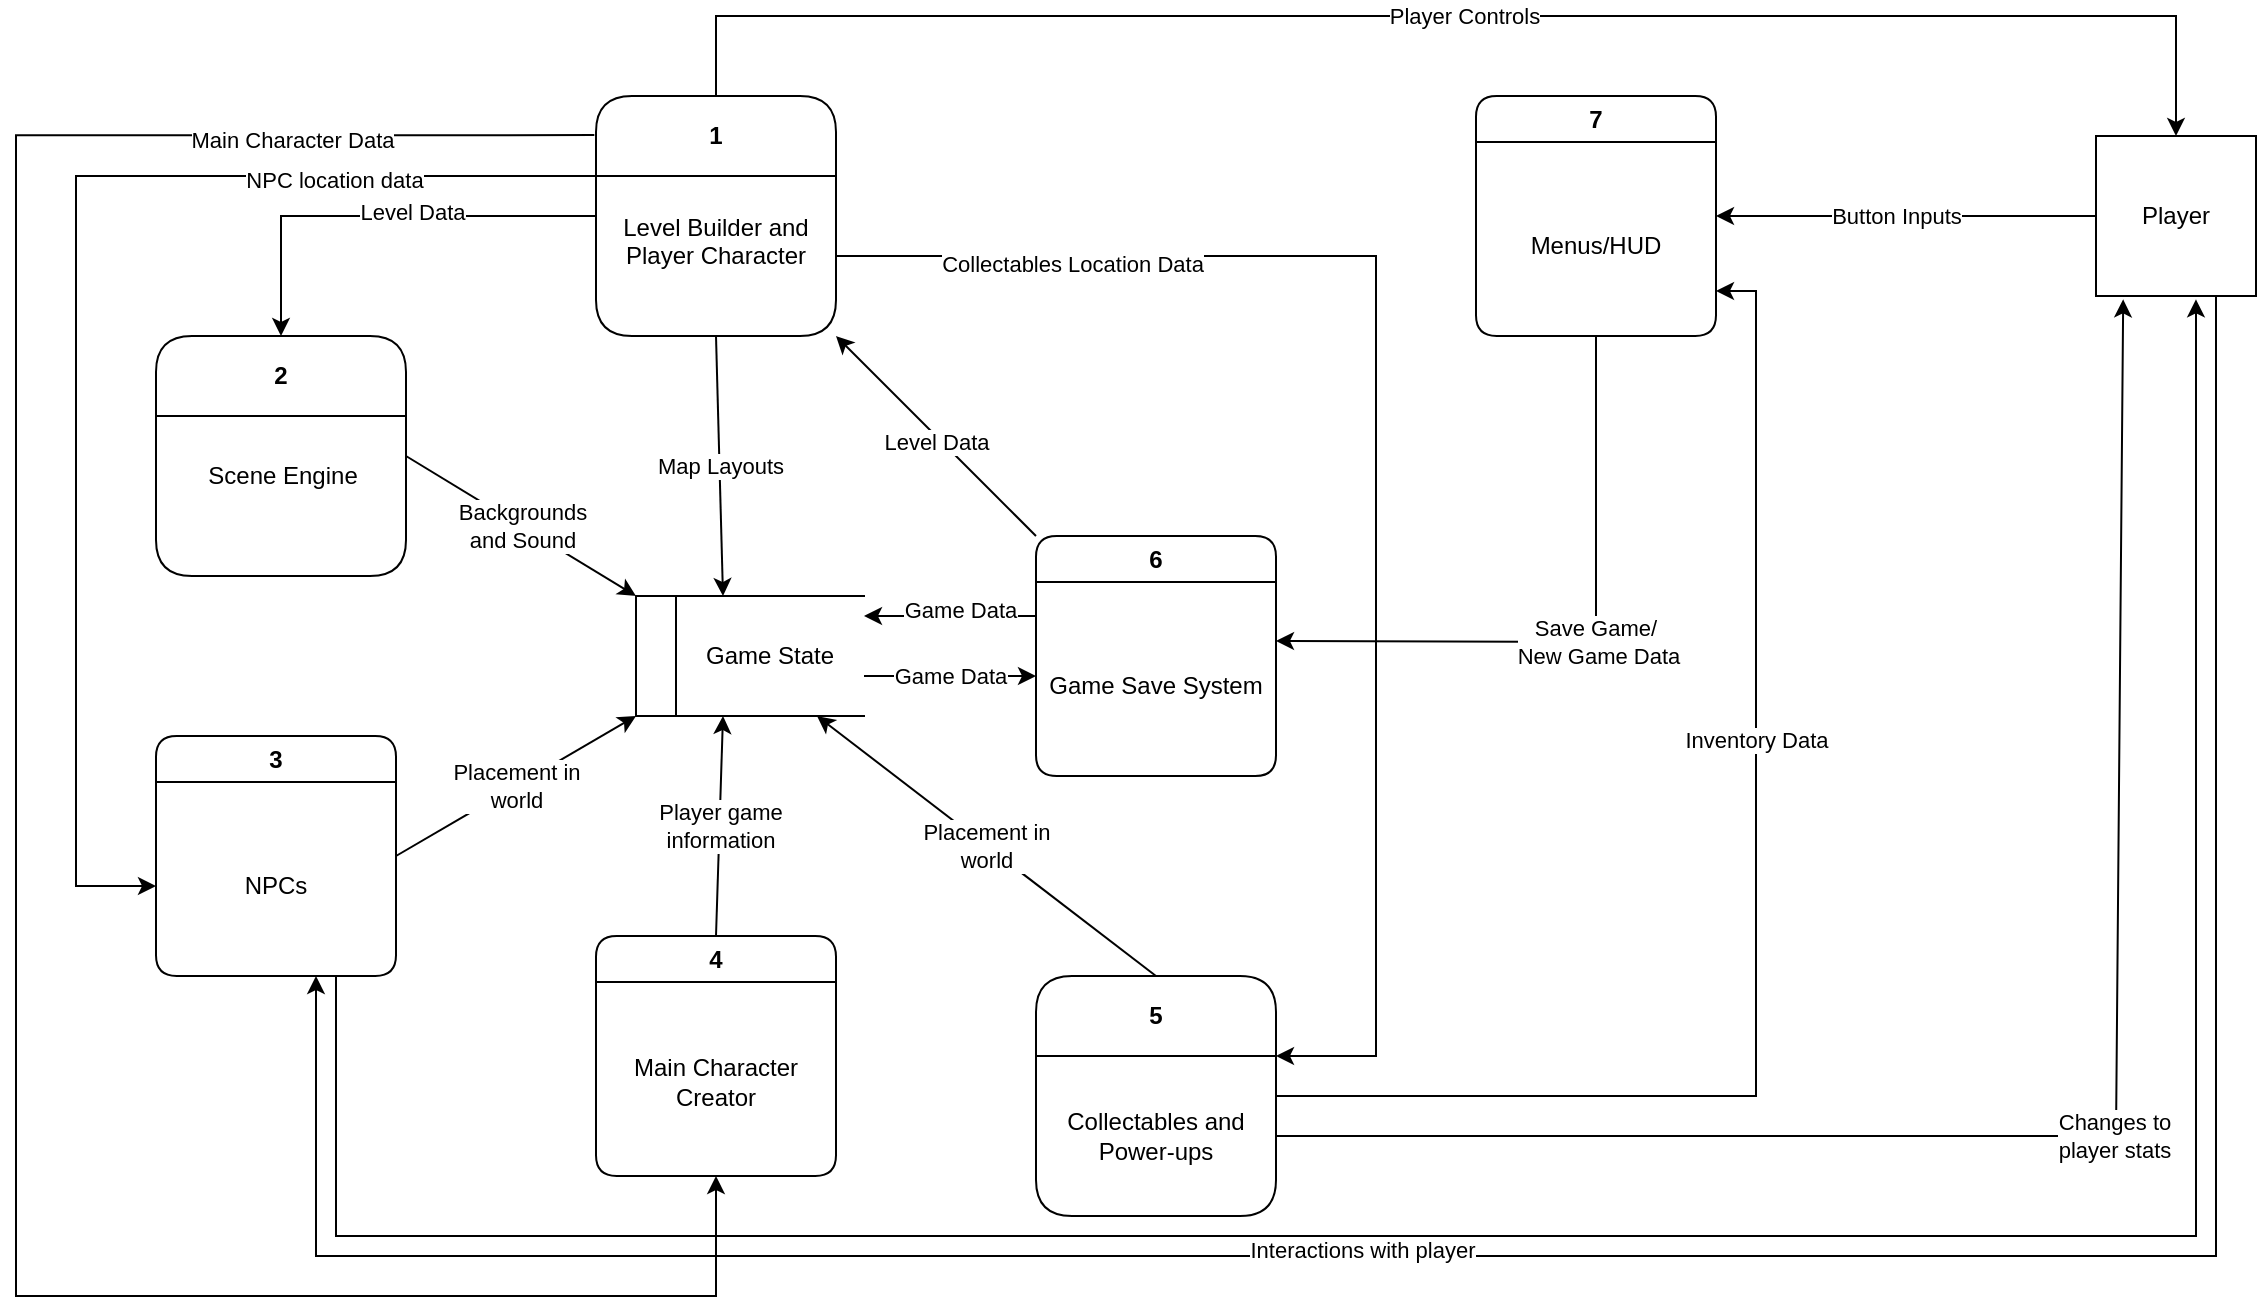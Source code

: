 <mxfile version="26.0.11">
  <diagram id="prtHgNgQTEPvFCAcTncT" name="Page-1">
    <mxGraphModel dx="1400" dy="671" grid="1" gridSize="10" guides="1" tooltips="1" connect="1" arrows="0" fold="1" page="1" pageScale="1" pageWidth="827" pageHeight="1169" background="#ffffff" math="0" shadow="0">
      <root>
        <mxCell id="0" />
        <mxCell id="1" parent="0" />
        <mxCell id="unYESbmv829yri3Gk-PX-1" value="1" style="swimlane;whiteSpace=wrap;html=1;startSize=40;rounded=1;" vertex="1" parent="1">
          <mxGeometry x="340" y="120" width="120" height="120" as="geometry" />
        </mxCell>
        <mxCell id="unYESbmv829yri3Gk-PX-66" value="&lt;div&gt;Level Builder and&lt;/div&gt;&lt;div&gt;Player Character&lt;br&gt;&lt;/div&gt;&lt;div&gt;&lt;br&gt;&lt;/div&gt;" style="text;html=1;align=center;verticalAlign=middle;whiteSpace=wrap;rounded=0;" vertex="1" parent="unYESbmv829yri3Gk-PX-1">
          <mxGeometry y="40" width="120" height="80" as="geometry" />
        </mxCell>
        <mxCell id="unYESbmv829yri3Gk-PX-3" value="2" style="swimlane;whiteSpace=wrap;html=1;startSize=40;rounded=1;" vertex="1" parent="1">
          <mxGeometry x="120" y="240" width="125" height="120" as="geometry" />
        </mxCell>
        <mxCell id="unYESbmv829yri3Gk-PX-64" value="Scene Engine" style="text;html=1;align=center;verticalAlign=middle;resizable=0;points=[];autosize=1;strokeColor=none;fillColor=none;" vertex="1" parent="unYESbmv829yri3Gk-PX-3">
          <mxGeometry x="12.5" y="55" width="100" height="30" as="geometry" />
        </mxCell>
        <mxCell id="unYESbmv829yri3Gk-PX-4" value="3" style="swimlane;whiteSpace=wrap;html=1;rounded=1;" vertex="1" parent="1">
          <mxGeometry x="120" y="440" width="120" height="120" as="geometry" />
        </mxCell>
        <mxCell id="unYESbmv829yri3Gk-PX-68" value="NPCs" style="text;html=1;align=center;verticalAlign=middle;whiteSpace=wrap;rounded=0;" vertex="1" parent="unYESbmv829yri3Gk-PX-4">
          <mxGeometry y="30" width="120" height="90" as="geometry" />
        </mxCell>
        <mxCell id="unYESbmv829yri3Gk-PX-5" value="4" style="swimlane;whiteSpace=wrap;html=1;rounded=1;" vertex="1" parent="1">
          <mxGeometry x="340" y="540" width="120" height="120" as="geometry" />
        </mxCell>
        <mxCell id="unYESbmv829yri3Gk-PX-69" value="&lt;div&gt;Main Character Creator&lt;/div&gt;" style="text;html=1;align=center;verticalAlign=middle;whiteSpace=wrap;rounded=0;" vertex="1" parent="unYESbmv829yri3Gk-PX-5">
          <mxGeometry y="25" width="120" height="95" as="geometry" />
        </mxCell>
        <mxCell id="unYESbmv829yri3Gk-PX-6" value="6" style="swimlane;whiteSpace=wrap;html=1;rounded=1;startSize=23;" vertex="1" parent="1">
          <mxGeometry x="560" y="340" width="120" height="120" as="geometry" />
        </mxCell>
        <mxCell id="unYESbmv829yri3Gk-PX-71" value="Game Save System" style="text;html=1;align=center;verticalAlign=middle;whiteSpace=wrap;rounded=0;" vertex="1" parent="unYESbmv829yri3Gk-PX-6">
          <mxGeometry y="30" width="120" height="90" as="geometry" />
        </mxCell>
        <mxCell id="unYESbmv829yri3Gk-PX-8" value="7" style="swimlane;whiteSpace=wrap;html=1;rounded=1;" vertex="1" parent="1">
          <mxGeometry x="780" y="120" width="120" height="120" as="geometry" />
        </mxCell>
        <mxCell id="unYESbmv829yri3Gk-PX-72" value="Menus/HUD" style="text;html=1;align=center;verticalAlign=middle;whiteSpace=wrap;rounded=1;" vertex="1" parent="unYESbmv829yri3Gk-PX-8">
          <mxGeometry y="30" width="120" height="90" as="geometry" />
        </mxCell>
        <mxCell id="unYESbmv829yri3Gk-PX-17" value="Player" style="whiteSpace=wrap;html=1;aspect=fixed;" vertex="1" parent="1">
          <mxGeometry x="1090" y="140" width="80" height="80" as="geometry" />
        </mxCell>
        <mxCell id="unYESbmv829yri3Gk-PX-22" value="" style="endArrow=classic;html=1;rounded=0;exitX=0;exitY=0.5;exitDx=0;exitDy=0;entryX=1;entryY=0.5;entryDx=0;entryDy=0;" edge="1" parent="1" source="unYESbmv829yri3Gk-PX-17" target="unYESbmv829yri3Gk-PX-8">
          <mxGeometry width="50" height="50" relative="1" as="geometry">
            <mxPoint x="740" y="460" as="sourcePoint" />
            <mxPoint x="790" y="410" as="targetPoint" />
          </mxGeometry>
        </mxCell>
        <mxCell id="unYESbmv829yri3Gk-PX-96" value="Button Inputs" style="edgeLabel;html=1;align=center;verticalAlign=middle;resizable=0;points=[];" vertex="1" connectable="0" parent="unYESbmv829yri3Gk-PX-22">
          <mxGeometry x="0.057" relative="1" as="geometry">
            <mxPoint as="offset" />
          </mxGeometry>
        </mxCell>
        <mxCell id="unYESbmv829yri3Gk-PX-24" value="" style="endArrow=classic;html=1;rounded=0;exitX=0.5;exitY=0;exitDx=0;exitDy=0;entryX=0.5;entryY=0;entryDx=0;entryDy=0;" edge="1" parent="1" source="unYESbmv829yri3Gk-PX-1" target="unYESbmv829yri3Gk-PX-17">
          <mxGeometry relative="1" as="geometry">
            <mxPoint x="790" y="350" as="sourcePoint" />
            <mxPoint x="890" y="350" as="targetPoint" />
            <Array as="points">
              <mxPoint x="400" y="80" />
              <mxPoint x="1130" y="80" />
            </Array>
          </mxGeometry>
        </mxCell>
        <mxCell id="unYESbmv829yri3Gk-PX-25" value="Player Controls" style="edgeLabel;resizable=0;html=1;;align=center;verticalAlign=middle;" connectable="0" vertex="1" parent="unYESbmv829yri3Gk-PX-24">
          <mxGeometry relative="1" as="geometry">
            <mxPoint x="-1" as="offset" />
          </mxGeometry>
        </mxCell>
        <mxCell id="unYESbmv829yri3Gk-PX-29" value="" style="endArrow=classic;html=1;rounded=0;exitX=0.5;exitY=1;exitDx=0;exitDy=0;entryX=0;entryY=0.75;entryDx=0;entryDy=0;" edge="1" parent="1" source="unYESbmv829yri3Gk-PX-1" target="unYESbmv829yri3Gk-PX-80">
          <mxGeometry relative="1" as="geometry">
            <mxPoint x="580" y="380" as="sourcePoint" />
            <mxPoint x="400" y="360" as="targetPoint" />
          </mxGeometry>
        </mxCell>
        <mxCell id="unYESbmv829yri3Gk-PX-30" value="Map Layouts" style="edgeLabel;resizable=0;html=1;;align=center;verticalAlign=middle;" connectable="0" vertex="1" parent="unYESbmv829yri3Gk-PX-29">
          <mxGeometry relative="1" as="geometry" />
        </mxCell>
        <mxCell id="unYESbmv829yri3Gk-PX-32" value="" style="endArrow=classic;html=1;rounded=0;exitX=1;exitY=0.5;exitDx=0;exitDy=0;entryX=0;entryY=1;entryDx=0;entryDy=0;" edge="1" parent="1" source="unYESbmv829yri3Gk-PX-3" target="unYESbmv829yri3Gk-PX-79">
          <mxGeometry relative="1" as="geometry">
            <mxPoint x="490" y="410" as="sourcePoint" />
            <mxPoint x="360" y="380" as="targetPoint" />
          </mxGeometry>
        </mxCell>
        <mxCell id="unYESbmv829yri3Gk-PX-33" value="&lt;div&gt;Backgrounds&lt;/div&gt;&lt;div&gt;and Sound&lt;br&gt;&lt;/div&gt;" style="edgeLabel;resizable=0;html=1;;align=center;verticalAlign=middle;" connectable="0" vertex="1" parent="unYESbmv829yri3Gk-PX-32">
          <mxGeometry relative="1" as="geometry" />
        </mxCell>
        <mxCell id="unYESbmv829yri3Gk-PX-35" value="" style="endArrow=classic;html=1;rounded=0;exitX=0.5;exitY=0;exitDx=0;exitDy=0;entryX=1;entryY=0.75;entryDx=0;entryDy=0;" edge="1" parent="1" source="unYESbmv829yri3Gk-PX-5" target="unYESbmv829yri3Gk-PX-80">
          <mxGeometry relative="1" as="geometry">
            <mxPoint x="550" y="500" as="sourcePoint" />
            <mxPoint x="400" y="440" as="targetPoint" />
          </mxGeometry>
        </mxCell>
        <mxCell id="unYESbmv829yri3Gk-PX-36" value="&lt;div&gt;Player game&lt;/div&gt;&lt;div&gt;information&lt;br&gt;&lt;/div&gt;" style="edgeLabel;resizable=0;html=1;;align=center;verticalAlign=middle;" connectable="0" vertex="1" parent="unYESbmv829yri3Gk-PX-35">
          <mxGeometry relative="1" as="geometry" />
        </mxCell>
        <mxCell id="unYESbmv829yri3Gk-PX-40" value="" style="endArrow=classic;html=1;rounded=0;exitX=0.5;exitY=0;exitDx=0;exitDy=0;entryX=0;entryY=0.5;entryDx=0;entryDy=0;" edge="1" parent="1">
          <mxGeometry relative="1" as="geometry">
            <mxPoint x="474" y="410" as="sourcePoint" />
            <mxPoint x="560" y="410" as="targetPoint" />
          </mxGeometry>
        </mxCell>
        <mxCell id="unYESbmv829yri3Gk-PX-41" value="Game Data" style="edgeLabel;resizable=0;html=1;;align=center;verticalAlign=middle;" connectable="0" vertex="1" parent="unYESbmv829yri3Gk-PX-40">
          <mxGeometry relative="1" as="geometry" />
        </mxCell>
        <mxCell id="unYESbmv829yri3Gk-PX-43" value="" style="endArrow=classic;html=1;rounded=0;exitX=0.75;exitY=1;exitDx=0;exitDy=0;entryX=0.625;entryY=1.021;entryDx=0;entryDy=0;entryPerimeter=0;" edge="1" parent="1" source="unYESbmv829yri3Gk-PX-4" target="unYESbmv829yri3Gk-PX-17">
          <mxGeometry width="50" height="50" relative="1" as="geometry">
            <mxPoint x="570" y="680" as="sourcePoint" />
            <mxPoint x="620" y="630" as="targetPoint" />
            <Array as="points">
              <mxPoint x="210" y="690" />
              <mxPoint x="1140" y="690" />
            </Array>
          </mxGeometry>
        </mxCell>
        <mxCell id="unYESbmv829yri3Gk-PX-44" value="" style="endArrow=classic;html=1;rounded=0;exitX=0.75;exitY=1;exitDx=0;exitDy=0;" edge="1" parent="1" source="unYESbmv829yri3Gk-PX-17">
          <mxGeometry width="50" height="50" relative="1" as="geometry">
            <mxPoint x="830" y="450" as="sourcePoint" />
            <mxPoint x="200" y="560" as="targetPoint" />
            <Array as="points">
              <mxPoint x="1150" y="700" />
              <mxPoint x="830" y="700" />
              <mxPoint x="200" y="700" />
            </Array>
          </mxGeometry>
        </mxCell>
        <mxCell id="unYESbmv829yri3Gk-PX-61" value="Interactions with player" style="edgeLabel;html=1;align=center;verticalAlign=middle;resizable=0;points=[];" vertex="1" connectable="0" parent="unYESbmv829yri3Gk-PX-44">
          <mxGeometry x="0.156" y="-3" relative="1" as="geometry">
            <mxPoint as="offset" />
          </mxGeometry>
        </mxCell>
        <mxCell id="unYESbmv829yri3Gk-PX-94" style="edgeStyle=orthogonalEdgeStyle;rounded=0;orthogonalLoop=1;jettySize=auto;html=1;exitX=1;exitY=0.25;exitDx=0;exitDy=0;entryX=1;entryY=0.75;entryDx=0;entryDy=0;" edge="1" parent="1" source="unYESbmv829yri3Gk-PX-70" target="unYESbmv829yri3Gk-PX-72">
          <mxGeometry relative="1" as="geometry">
            <Array as="points">
              <mxPoint x="920" y="620" />
              <mxPoint x="920" y="218" />
            </Array>
          </mxGeometry>
        </mxCell>
        <mxCell id="unYESbmv829yri3Gk-PX-95" value="Inventory Data" style="edgeLabel;html=1;align=center;verticalAlign=middle;resizable=0;points=[];" vertex="1" connectable="0" parent="unYESbmv829yri3Gk-PX-94">
          <mxGeometry x="0.263" relative="1" as="geometry">
            <mxPoint as="offset" />
          </mxGeometry>
        </mxCell>
        <mxCell id="unYESbmv829yri3Gk-PX-46" value="5" style="swimlane;whiteSpace=wrap;html=1;startSize=40;rounded=1;" vertex="1" parent="1">
          <mxGeometry x="560" y="560" width="120" height="120" as="geometry" />
        </mxCell>
        <mxCell id="unYESbmv829yri3Gk-PX-70" value="&lt;div&gt;Collectables and&lt;/div&gt;&lt;div&gt;Power-ups&lt;br&gt;&lt;/div&gt;" style="text;html=1;align=center;verticalAlign=middle;whiteSpace=wrap;rounded=0;" vertex="1" parent="unYESbmv829yri3Gk-PX-46">
          <mxGeometry y="40" width="120" height="80" as="geometry" />
        </mxCell>
        <mxCell id="unYESbmv829yri3Gk-PX-48" value="" style="endArrow=classic;html=1;rounded=0;entryX=1;entryY=0.25;entryDx=0;entryDy=0;exitX=0.5;exitY=0;exitDx=0;exitDy=0;" edge="1" parent="1" source="unYESbmv829yri3Gk-PX-46" target="unYESbmv829yri3Gk-PX-80">
          <mxGeometry relative="1" as="geometry">
            <mxPoint x="510" y="560" as="sourcePoint" />
            <mxPoint x="440" y="420" as="targetPoint" />
          </mxGeometry>
        </mxCell>
        <mxCell id="unYESbmv829yri3Gk-PX-49" value="&lt;div&gt;Placement in&lt;/div&gt;&lt;div&gt;world&lt;br&gt;&lt;/div&gt;" style="edgeLabel;resizable=0;html=1;;align=center;verticalAlign=middle;" connectable="0" vertex="1" parent="unYESbmv829yri3Gk-PX-48">
          <mxGeometry relative="1" as="geometry" />
        </mxCell>
        <mxCell id="unYESbmv829yri3Gk-PX-57" value="" style="endArrow=classic;html=1;rounded=0;exitX=1;exitY=0.5;exitDx=0;exitDy=0;entryX=0.17;entryY=1.021;entryDx=0;entryDy=0;entryPerimeter=0;" edge="1" parent="1" source="unYESbmv829yri3Gk-PX-70" target="unYESbmv829yri3Gk-PX-17">
          <mxGeometry relative="1" as="geometry">
            <mxPoint x="710" y="510" as="sourcePoint" />
            <mxPoint x="810" y="510" as="targetPoint" />
            <Array as="points">
              <mxPoint x="1100" y="640" />
            </Array>
          </mxGeometry>
        </mxCell>
        <mxCell id="unYESbmv829yri3Gk-PX-58" value="&lt;div&gt;Changes to&lt;/div&gt;&lt;div&gt;player stats&lt;br&gt;&lt;/div&gt;" style="edgeLabel;resizable=0;html=1;;align=center;verticalAlign=middle;" connectable="0" vertex="1" parent="unYESbmv829yri3Gk-PX-57">
          <mxGeometry relative="1" as="geometry" />
        </mxCell>
        <mxCell id="unYESbmv829yri3Gk-PX-77" value="" style="endArrow=classic;html=1;rounded=0;exitX=1;exitY=0.5;exitDx=0;exitDy=0;entryX=1;entryY=1;entryDx=0;entryDy=0;" edge="1" parent="1" source="unYESbmv829yri3Gk-PX-4" target="unYESbmv829yri3Gk-PX-79">
          <mxGeometry relative="1" as="geometry">
            <mxPoint x="240" y="500" as="sourcePoint" />
            <mxPoint x="330" y="361" as="targetPoint" />
          </mxGeometry>
        </mxCell>
        <mxCell id="unYESbmv829yri3Gk-PX-78" value="&lt;div&gt;Placement in&lt;/div&gt;&lt;div&gt;world&lt;br&gt;&lt;/div&gt;" style="edgeLabel;resizable=0;html=1;;align=center;verticalAlign=middle;" connectable="0" vertex="1" parent="unYESbmv829yri3Gk-PX-77">
          <mxGeometry relative="1" as="geometry" />
        </mxCell>
        <mxCell id="unYESbmv829yri3Gk-PX-79" value="" style="shape=partialRectangle;whiteSpace=wrap;html=1;bottom=1;right=1;left=1;top=0;fillColor=none;routingCenterX=-0.5;direction=south;" vertex="1" parent="1">
          <mxGeometry x="360" y="370" width="54" height="60" as="geometry" />
        </mxCell>
        <mxCell id="unYESbmv829yri3Gk-PX-80" value="Game State" style="shape=partialRectangle;whiteSpace=wrap;html=1;bottom=1;right=1;left=1;top=0;fillColor=none;routingCenterX=-0.5;direction=south;" vertex="1" parent="1">
          <mxGeometry x="380" y="370" width="94" height="60" as="geometry" />
        </mxCell>
        <mxCell id="unYESbmv829yri3Gk-PX-81" value="" style="endArrow=classic;html=1;rounded=0;exitX=0;exitY=0;exitDx=0;exitDy=0;entryX=0;entryY=0;entryDx=0;entryDy=0;" edge="1" parent="1">
          <mxGeometry width="50" height="50" relative="1" as="geometry">
            <mxPoint x="560.0" y="380" as="sourcePoint" />
            <mxPoint x="474" y="380" as="targetPoint" />
          </mxGeometry>
        </mxCell>
        <mxCell id="unYESbmv829yri3Gk-PX-97" value="Game Data" style="edgeLabel;html=1;align=center;verticalAlign=middle;resizable=0;points=[];" vertex="1" connectable="0" parent="unYESbmv829yri3Gk-PX-81">
          <mxGeometry x="-0.106" y="-3" relative="1" as="geometry">
            <mxPoint as="offset" />
          </mxGeometry>
        </mxCell>
        <mxCell id="unYESbmv829yri3Gk-PX-83" value="" style="endArrow=classic;html=1;rounded=0;exitX=0.5;exitY=1;exitDx=0;exitDy=0;entryX=1;entryY=0.25;entryDx=0;entryDy=0;" edge="1" parent="1" source="unYESbmv829yri3Gk-PX-72" target="unYESbmv829yri3Gk-PX-71">
          <mxGeometry width="50" height="50" relative="1" as="geometry">
            <mxPoint x="670" y="400" as="sourcePoint" />
            <mxPoint x="720" y="350" as="targetPoint" />
            <Array as="points">
              <mxPoint x="840" y="393" />
            </Array>
          </mxGeometry>
        </mxCell>
        <mxCell id="unYESbmv829yri3Gk-PX-84" value="&lt;div&gt;Save Game/&amp;nbsp;&lt;/div&gt;&lt;div&gt;New Game Data&lt;/div&gt;" style="edgeLabel;html=1;align=center;verticalAlign=middle;resizable=0;points=[];" vertex="1" connectable="0" parent="unYESbmv829yri3Gk-PX-83">
          <mxGeometry x="-0.031" y="1" relative="1" as="geometry">
            <mxPoint y="1" as="offset" />
          </mxGeometry>
        </mxCell>
        <mxCell id="unYESbmv829yri3Gk-PX-85" value="" style="endArrow=classic;html=1;rounded=0;exitX=0;exitY=0;exitDx=0;exitDy=0;entryX=1;entryY=1;entryDx=0;entryDy=0;" edge="1" parent="1" source="unYESbmv829yri3Gk-PX-6" target="unYESbmv829yri3Gk-PX-66">
          <mxGeometry width="50" height="50" relative="1" as="geometry">
            <mxPoint x="670" y="400" as="sourcePoint" />
            <mxPoint x="720" y="350" as="targetPoint" />
          </mxGeometry>
        </mxCell>
        <mxCell id="unYESbmv829yri3Gk-PX-86" value="&lt;div&gt;Level Data&lt;br&gt;&lt;/div&gt;" style="edgeLabel;html=1;align=center;verticalAlign=middle;resizable=0;points=[];" vertex="1" connectable="0" parent="unYESbmv829yri3Gk-PX-85">
          <mxGeometry x="-0.018" y="2" relative="1" as="geometry">
            <mxPoint as="offset" />
          </mxGeometry>
        </mxCell>
        <mxCell id="unYESbmv829yri3Gk-PX-88" style="edgeStyle=orthogonalEdgeStyle;rounded=0;orthogonalLoop=1;jettySize=auto;html=1;exitX=0;exitY=0.25;exitDx=0;exitDy=0;entryX=0.5;entryY=0;entryDx=0;entryDy=0;" edge="1" parent="1" source="unYESbmv829yri3Gk-PX-66" target="unYESbmv829yri3Gk-PX-3">
          <mxGeometry relative="1" as="geometry" />
        </mxCell>
        <mxCell id="unYESbmv829yri3Gk-PX-89" value="Level Data" style="edgeLabel;html=1;align=center;verticalAlign=middle;resizable=0;points=[];" vertex="1" connectable="0" parent="unYESbmv829yri3Gk-PX-88">
          <mxGeometry x="-0.155" y="-2" relative="1" as="geometry">
            <mxPoint as="offset" />
          </mxGeometry>
        </mxCell>
        <mxCell id="unYESbmv829yri3Gk-PX-90" style="edgeStyle=orthogonalEdgeStyle;rounded=0;orthogonalLoop=1;jettySize=auto;html=1;exitX=-0.007;exitY=0.163;exitDx=0;exitDy=0;entryX=0.5;entryY=1;entryDx=0;entryDy=0;exitPerimeter=0;" edge="1" parent="1" source="unYESbmv829yri3Gk-PX-1" target="unYESbmv829yri3Gk-PX-69">
          <mxGeometry relative="1" as="geometry">
            <Array as="points">
              <mxPoint x="50" y="140" />
              <mxPoint x="50" y="720" />
              <mxPoint x="400" y="720" />
            </Array>
          </mxGeometry>
        </mxCell>
        <mxCell id="unYESbmv829yri3Gk-PX-99" value="Main Character Data" style="edgeLabel;html=1;align=center;verticalAlign=middle;resizable=0;points=[];" vertex="1" connectable="0" parent="unYESbmv829yri3Gk-PX-90">
          <mxGeometry x="-0.764" y="2" relative="1" as="geometry">
            <mxPoint as="offset" />
          </mxGeometry>
        </mxCell>
        <mxCell id="unYESbmv829yri3Gk-PX-91" style="edgeStyle=orthogonalEdgeStyle;rounded=0;orthogonalLoop=1;jettySize=auto;html=1;exitX=0;exitY=0;exitDx=0;exitDy=0;entryX=0;entryY=0.5;entryDx=0;entryDy=0;" edge="1" parent="1" source="unYESbmv829yri3Gk-PX-66" target="unYESbmv829yri3Gk-PX-68">
          <mxGeometry relative="1" as="geometry">
            <Array as="points">
              <mxPoint x="80" y="160" />
              <mxPoint x="80" y="515" />
            </Array>
          </mxGeometry>
        </mxCell>
        <mxCell id="unYESbmv829yri3Gk-PX-98" value="NPC location data" style="edgeLabel;html=1;align=center;verticalAlign=middle;resizable=0;points=[];" vertex="1" connectable="0" parent="unYESbmv829yri3Gk-PX-91">
          <mxGeometry x="-0.599" y="2" relative="1" as="geometry">
            <mxPoint as="offset" />
          </mxGeometry>
        </mxCell>
        <mxCell id="unYESbmv829yri3Gk-PX-92" style="edgeStyle=orthogonalEdgeStyle;rounded=0;orthogonalLoop=1;jettySize=auto;html=1;exitX=1;exitY=0.5;exitDx=0;exitDy=0;entryX=1;entryY=0;entryDx=0;entryDy=0;" edge="1" parent="1" source="unYESbmv829yri3Gk-PX-66" target="unYESbmv829yri3Gk-PX-70">
          <mxGeometry relative="1" as="geometry">
            <Array as="points">
              <mxPoint x="730" y="200" />
              <mxPoint x="730" y="600" />
            </Array>
          </mxGeometry>
        </mxCell>
        <mxCell id="unYESbmv829yri3Gk-PX-93" value="Collectables Location Data" style="edgeLabel;html=1;align=center;verticalAlign=middle;resizable=0;points=[];" vertex="1" connectable="0" parent="unYESbmv829yri3Gk-PX-92">
          <mxGeometry x="-0.674" y="-4" relative="1" as="geometry">
            <mxPoint as="offset" />
          </mxGeometry>
        </mxCell>
      </root>
    </mxGraphModel>
  </diagram>
</mxfile>
